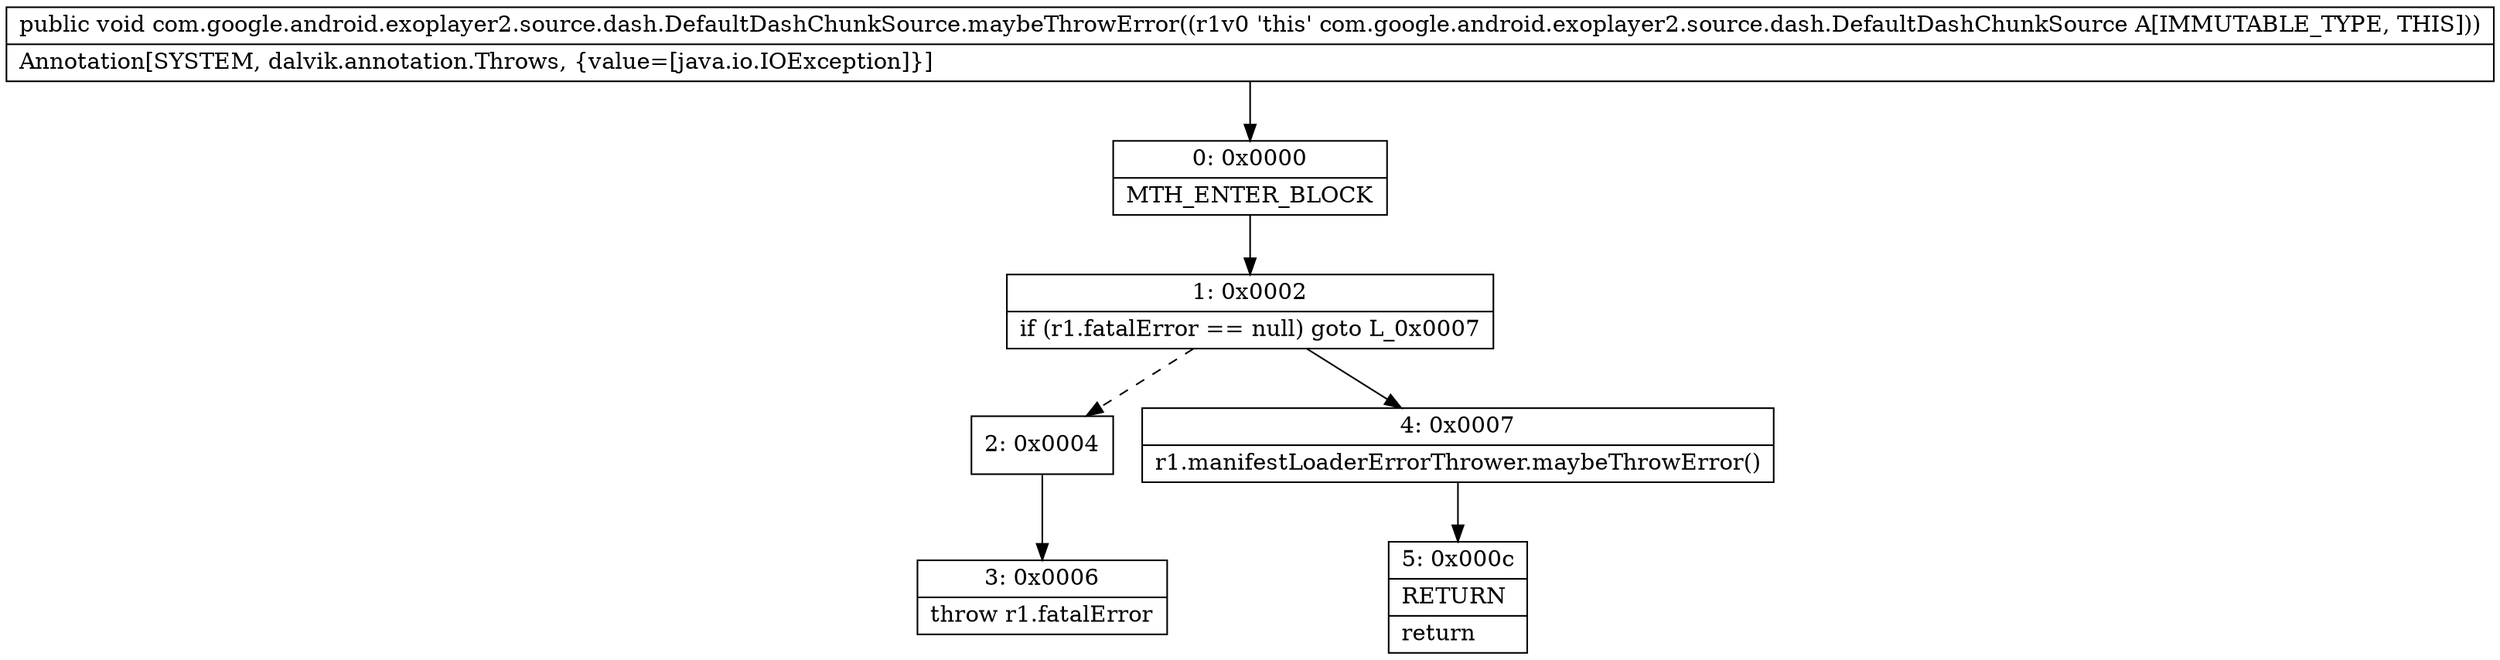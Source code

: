 digraph "CFG forcom.google.android.exoplayer2.source.dash.DefaultDashChunkSource.maybeThrowError()V" {
Node_0 [shape=record,label="{0\:\ 0x0000|MTH_ENTER_BLOCK\l}"];
Node_1 [shape=record,label="{1\:\ 0x0002|if (r1.fatalError == null) goto L_0x0007\l}"];
Node_2 [shape=record,label="{2\:\ 0x0004}"];
Node_3 [shape=record,label="{3\:\ 0x0006|throw r1.fatalError\l}"];
Node_4 [shape=record,label="{4\:\ 0x0007|r1.manifestLoaderErrorThrower.maybeThrowError()\l}"];
Node_5 [shape=record,label="{5\:\ 0x000c|RETURN\l|return\l}"];
MethodNode[shape=record,label="{public void com.google.android.exoplayer2.source.dash.DefaultDashChunkSource.maybeThrowError((r1v0 'this' com.google.android.exoplayer2.source.dash.DefaultDashChunkSource A[IMMUTABLE_TYPE, THIS]))  | Annotation[SYSTEM, dalvik.annotation.Throws, \{value=[java.io.IOException]\}]\l}"];
MethodNode -> Node_0;
Node_0 -> Node_1;
Node_1 -> Node_2[style=dashed];
Node_1 -> Node_4;
Node_2 -> Node_3;
Node_4 -> Node_5;
}


